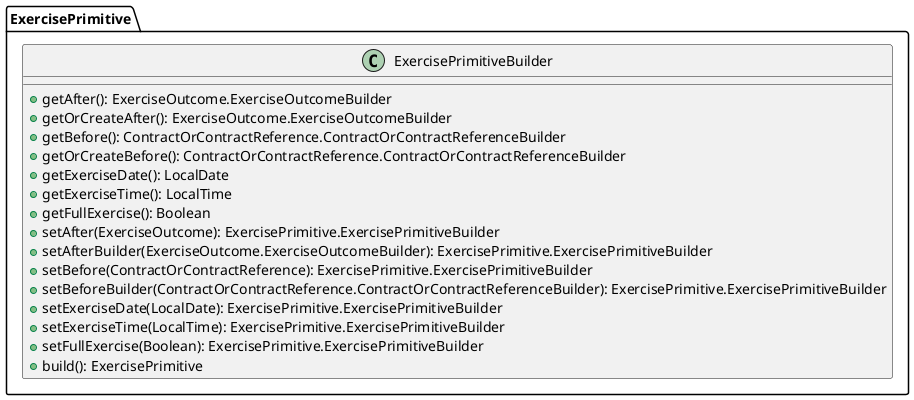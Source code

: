 @startuml

    class ExercisePrimitive.ExercisePrimitiveBuilder [[ExercisePrimitive.ExercisePrimitiveBuilder.html]] {
        +getAfter(): ExerciseOutcome.ExerciseOutcomeBuilder
        +getOrCreateAfter(): ExerciseOutcome.ExerciseOutcomeBuilder
        +getBefore(): ContractOrContractReference.ContractOrContractReferenceBuilder
        +getOrCreateBefore(): ContractOrContractReference.ContractOrContractReferenceBuilder
        +getExerciseDate(): LocalDate
        +getExerciseTime(): LocalTime
        +getFullExercise(): Boolean
        +setAfter(ExerciseOutcome): ExercisePrimitive.ExercisePrimitiveBuilder
        +setAfterBuilder(ExerciseOutcome.ExerciseOutcomeBuilder): ExercisePrimitive.ExercisePrimitiveBuilder
        +setBefore(ContractOrContractReference): ExercisePrimitive.ExercisePrimitiveBuilder
        +setBeforeBuilder(ContractOrContractReference.ContractOrContractReferenceBuilder): ExercisePrimitive.ExercisePrimitiveBuilder
        +setExerciseDate(LocalDate): ExercisePrimitive.ExercisePrimitiveBuilder
        +setExerciseTime(LocalTime): ExercisePrimitive.ExercisePrimitiveBuilder
        +setFullExercise(Boolean): ExercisePrimitive.ExercisePrimitiveBuilder
        +build(): ExercisePrimitive
    }

@enduml
